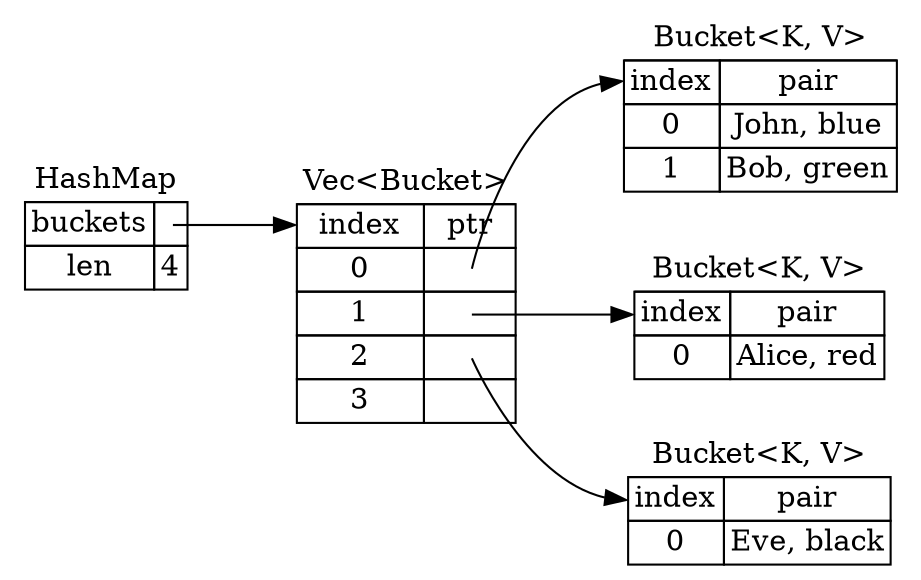 digraph {
    rankdir=LR;
    overlap=false;
    node [shape="plaintext"];

    hashmap[label=<<TABLE BORDER="0" CELLBORDER="1" CELLSPACING="0" VALIGN="TOP">
        <TR><TD COLSPAN="2" SIDES="B">HashMap</TD></TR>
        <TR><TD>buckets</TD><TD PORT="to_buckets"></TD></TR>
        <TR><TD>len</TD><TD>4</TD></TR>
    </TABLE>>];
    buckets[label=<<TABLE BORDER="0" CELLBORDER="1" CELLSPACING="0">
        <TR><TD COLSPAN="2" SIDES="B">Vec&lt;Bucket&gt;</TD></TR>
        <TR><TD PORT="from_hashmap">index</TD><TD>ptr</TD></TR>
        <TR><TD>0</TD><TD PORT="to_vec0"></TD></TR>
        <TR><TD>1</TD><TD PORT="to_vec1"></TD></TR>
        <TR><TD>2</TD><TD PORT="to_vec2"></TD></TR>
        <TR><TD>3</TD><TD></TD></TR>
    </TABLE>>];

    vec0[label=<<TABLE BORDER="0" CELLBORDER="1" CELLSPACING="0">
        <TR><TD COLSPAN="2" SIDES="B">Bucket&lt;K, V&gt;</TD></TR>
        <TR><TD PORT="from_buckets">index</TD><TD>pair</TD></TR>
        <TR><TD>0</TD><TD>John, blue</TD></TR>
        <TR><TD>1</TD><TD>Bob, green</TD></TR>
    </TABLE>>];
    vec1[label=<<TABLE BORDER="0" CELLBORDER="1" CELLSPACING="0">
        <TR><TD COLSPAN="2" SIDES="B">Bucket&lt;K, V&gt;</TD></TR>
        <TR><TD PORT="from_buckets">index</TD><TD>pair</TD></TR>
        <TR><TD>0</TD><TD>Alice, red</TD></TR>
    </TABLE>>];

    vec2[label=<<TABLE BORDER="0" CELLBORDER="1" CELLSPACING="0">
        <TR><TD COLSPAN="2" SIDES="B">Bucket&lt;K, V&gt;</TD></TR>
        <TR><TD PORT="from_buckets">index</TD><TD>pair</TD></TR>
        <TR><TD>0</TD><TD>Eve, black</TD></TR>
    </TABLE>>];

    edge[tailclip="false"];
    hashmap:to_buckets:c -> buckets:from_hashmap;
    buckets:to_vec0:c -> vec0:from_buckets;
    buckets:to_vec1:c -> vec1:from_buckets;
    buckets:to_vec2:c -> vec2:from_buckets;
}


